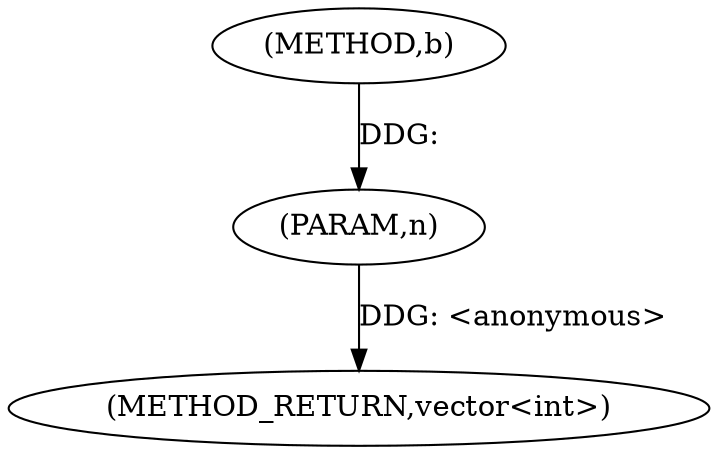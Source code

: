 digraph "b" {  
"1000547" [label = "(METHOD,b)" ]
"1000550" [label = "(METHOD_RETURN,vector<int>)" ]
"1000548" [label = "(PARAM,n)" ]
  "1000548" -> "1000550"  [ label = "DDG: <anonymous>"] 
  "1000547" -> "1000548"  [ label = "DDG: "] 
}
